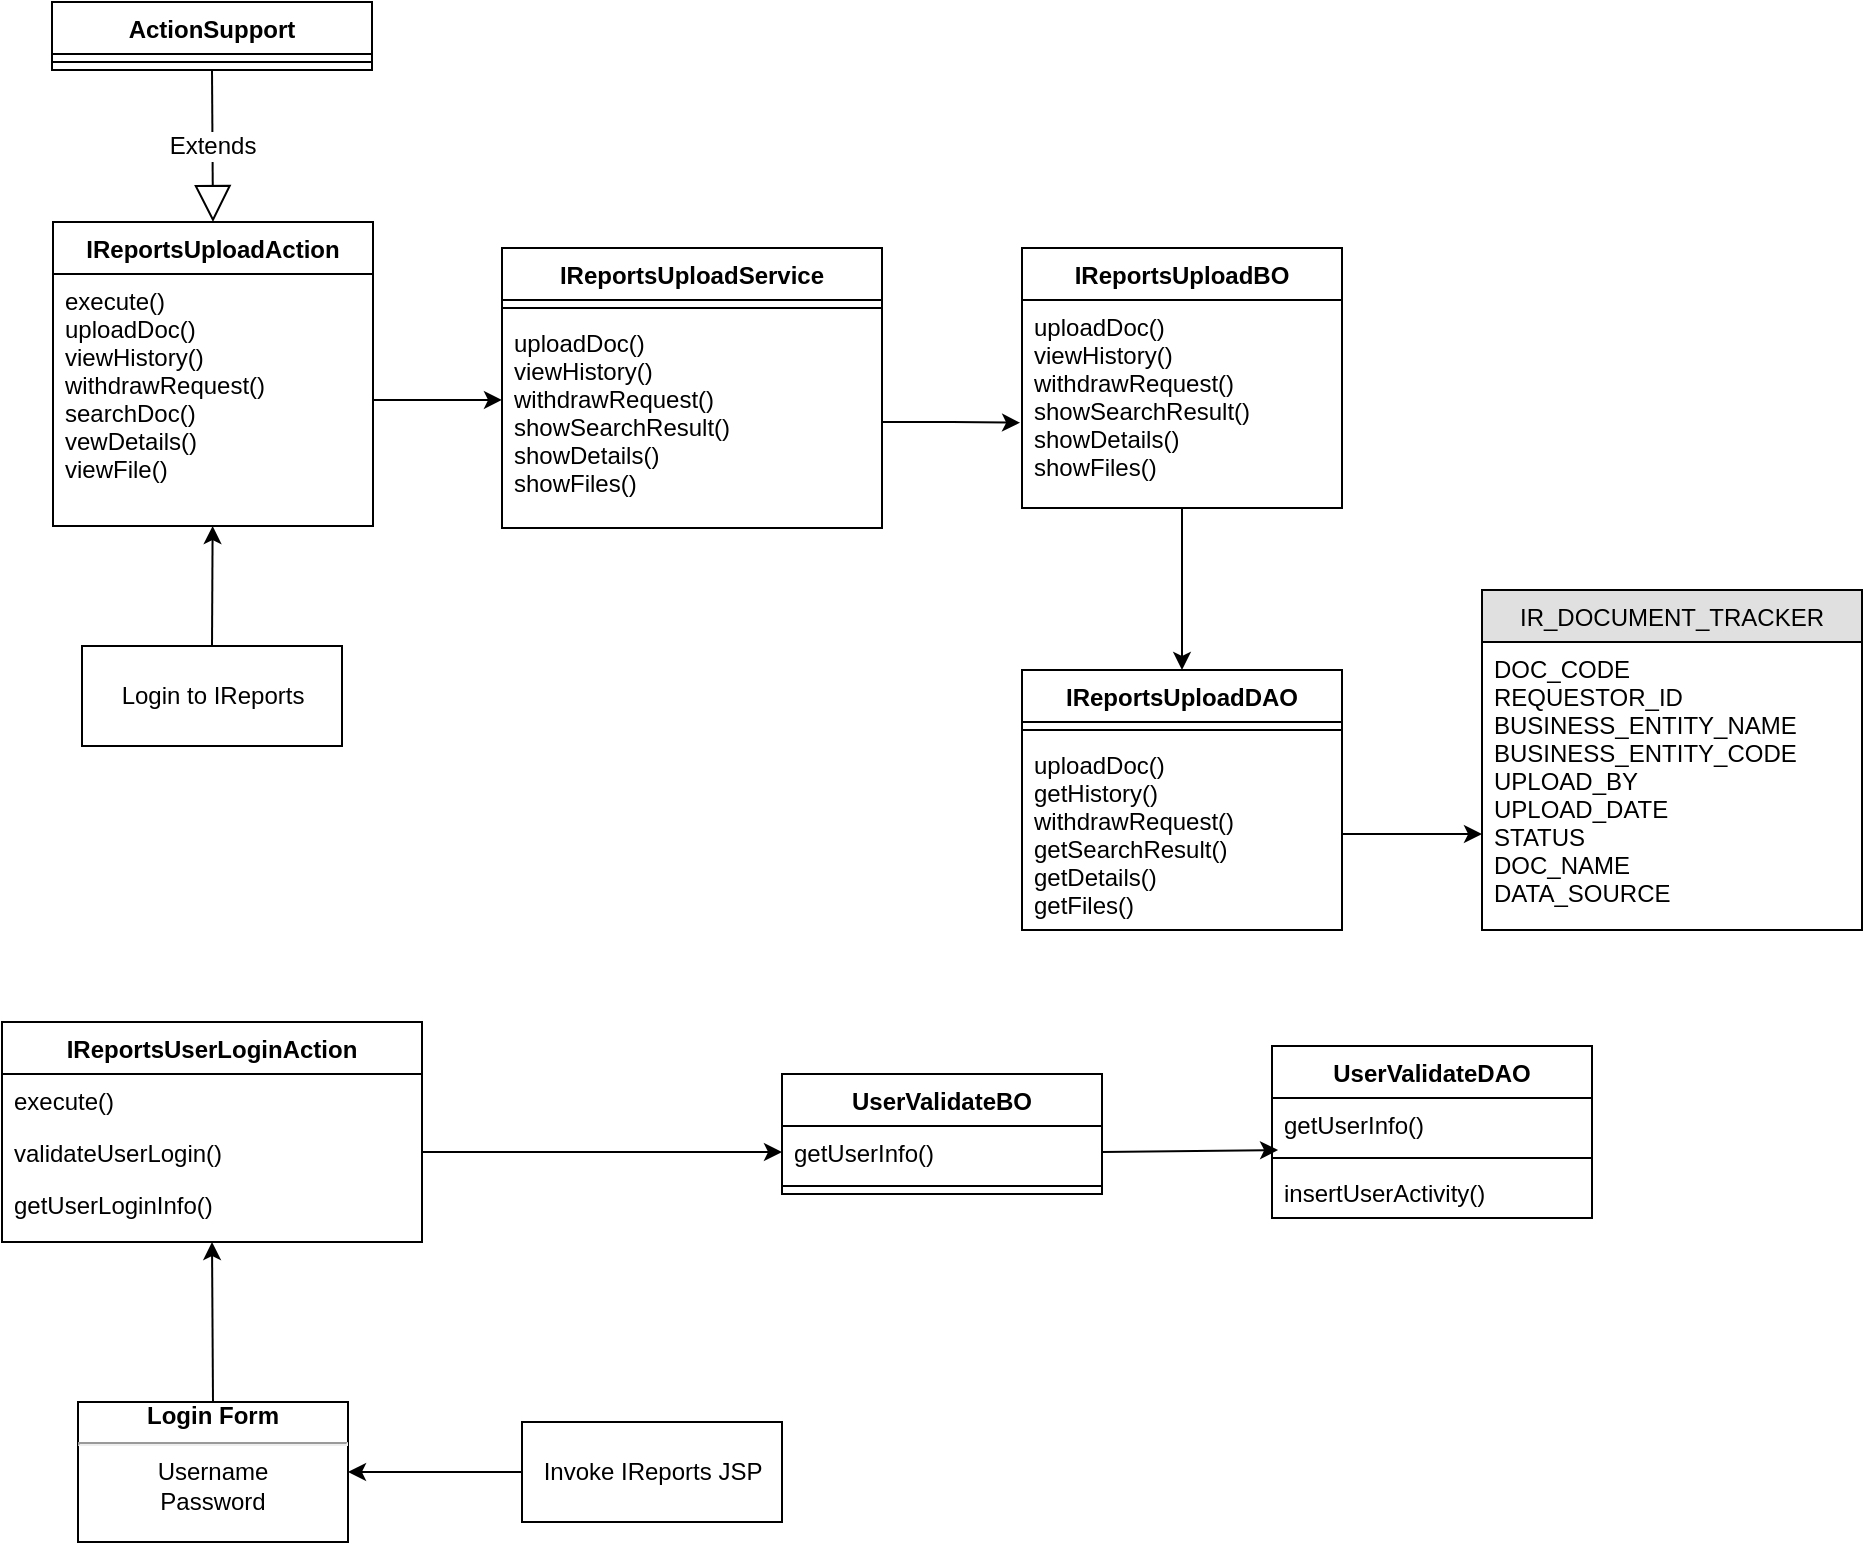 <mxfile version="12.1.0" type="github" pages="1"><diagram name="Page-1" id="c4acf3e9-155e-7222-9cf6-157b1a14988f"><mxGraphModel dx="1318" dy="730" grid="1" gridSize="10" guides="1" tooltips="1" connect="1" arrows="1" fold="1" page="1" pageScale="1" pageWidth="850" pageHeight="1100" background="#ffffff" math="0" shadow="0"><root><mxCell id="0"/><mxCell id="1" parent="0"/><mxCell id="QWmItNsGbYPQP5HUXYrc-1" value="IReportsUserLoginAction" style="swimlane;fontStyle=1;childLayout=stackLayout;horizontal=1;startSize=26;fillColor=none;horizontalStack=0;resizeParent=1;resizeParentMax=0;resizeLast=0;collapsible=1;marginBottom=0;fontSize=12;" parent="1" vertex="1"><mxGeometry x="70" y="790" width="210" height="110" as="geometry"><mxRectangle x="100" y="380" width="160" height="26" as="alternateBounds"/></mxGeometry></mxCell><mxCell id="QWmItNsGbYPQP5HUXYrc-2" value="execute()" style="text;strokeColor=none;fillColor=none;align=left;verticalAlign=top;spacingLeft=4;spacingRight=4;overflow=hidden;rotatable=0;points=[[0,0.5],[1,0.5]];portConstraint=eastwest;fontSize=12;" parent="QWmItNsGbYPQP5HUXYrc-1" vertex="1"><mxGeometry y="26" width="210" height="26" as="geometry"/></mxCell><mxCell id="QWmItNsGbYPQP5HUXYrc-3" value="validateUserLogin()" style="text;strokeColor=none;fillColor=none;align=left;verticalAlign=top;spacingLeft=4;spacingRight=4;overflow=hidden;rotatable=0;points=[[0,0.5],[1,0.5]];portConstraint=eastwest;fontSize=12;" parent="QWmItNsGbYPQP5HUXYrc-1" vertex="1"><mxGeometry y="52" width="210" height="26" as="geometry"/></mxCell><object label="getUserLoginInfo()&#xA;" id="QWmItNsGbYPQP5HUXYrc-4"><mxCell style="text;strokeColor=none;fillColor=none;align=left;verticalAlign=top;spacingLeft=4;spacingRight=4;overflow=hidden;rotatable=0;points=[[0,0.5],[1,0.5]];portConstraint=eastwest;fontSize=12;" parent="QWmItNsGbYPQP5HUXYrc-1" vertex="1"><mxGeometry y="78" width="210" height="32" as="geometry"/></mxCell></object><mxCell id="QWmItNsGbYPQP5HUXYrc-5" value="Invoke IReports JSP" style="html=1;fontSize=12;" parent="1" vertex="1"><mxGeometry x="330" y="990" width="130" height="50" as="geometry"/></mxCell><mxCell id="QWmItNsGbYPQP5HUXYrc-6" value="" style="endArrow=classic;html=1;exitX=0;exitY=0.5;exitDx=0;exitDy=0;fontSize=12;" parent="1" source="QWmItNsGbYPQP5HUXYrc-5" target="QWmItNsGbYPQP5HUXYrc-7" edge="1"><mxGeometry width="50" height="50" relative="1" as="geometry"><mxPoint x="140" y="1090" as="sourcePoint"/><mxPoint x="150" y="1020" as="targetPoint"/></mxGeometry></mxCell><mxCell id="QWmItNsGbYPQP5HUXYrc-7" value="&lt;div style=&quot;font-size: 12px;&quot; align=&quot;center&quot;&gt;&lt;b style=&quot;font-size: 12px;&quot;&gt;Login Form&lt;/b&gt;&lt;br style=&quot;font-size: 12px;&quot;&gt;&lt;/div&gt;&lt;hr style=&quot;font-size: 12px;&quot;&gt;&lt;div style=&quot;font-size: 12px;&quot;&gt;Username&lt;/div&gt;&lt;div style=&quot;font-size: 12px;&quot;&gt;Password&lt;br style=&quot;font-size: 12px;&quot;&gt;&lt;/div&gt;" style="align=center;overflow=fill;html=1;fontSize=12;" parent="1" vertex="1"><mxGeometry x="108" y="980" width="135" height="70" as="geometry"/></mxCell><mxCell id="QWmItNsGbYPQP5HUXYrc-9" value="UserValidateDAO" style="swimlane;fontStyle=1;align=center;verticalAlign=top;childLayout=stackLayout;horizontal=1;startSize=26;horizontalStack=0;resizeParent=1;resizeParentMax=0;resizeLast=0;collapsible=1;marginBottom=0;fontSize=12;" parent="1" vertex="1"><mxGeometry x="705" y="802" width="160" height="86" as="geometry"/></mxCell><mxCell id="QWmItNsGbYPQP5HUXYrc-10" value="getUserInfo()" style="text;strokeColor=none;fillColor=none;align=left;verticalAlign=top;spacingLeft=4;spacingRight=4;overflow=hidden;rotatable=0;points=[[0,0.5],[1,0.5]];portConstraint=eastwest;fontSize=12;" parent="QWmItNsGbYPQP5HUXYrc-9" vertex="1"><mxGeometry y="26" width="160" height="26" as="geometry"/></mxCell><mxCell id="QWmItNsGbYPQP5HUXYrc-11" value="" style="line;strokeWidth=1;fillColor=none;align=left;verticalAlign=middle;spacingTop=-1;spacingLeft=3;spacingRight=3;rotatable=0;labelPosition=right;points=[];portConstraint=eastwest;fontSize=12;" parent="QWmItNsGbYPQP5HUXYrc-9" vertex="1"><mxGeometry y="52" width="160" height="8" as="geometry"/></mxCell><mxCell id="QWmItNsGbYPQP5HUXYrc-12" value="insertUserActivity()" style="text;strokeColor=none;fillColor=none;align=left;verticalAlign=top;spacingLeft=4;spacingRight=4;overflow=hidden;rotatable=0;points=[[0,0.5],[1,0.5]];portConstraint=eastwest;fontSize=12;" parent="QWmItNsGbYPQP5HUXYrc-9" vertex="1"><mxGeometry y="60" width="160" height="26" as="geometry"/></mxCell><mxCell id="QWmItNsGbYPQP5HUXYrc-13" value="" style="endArrow=classic;html=1;exitX=1;exitY=0.5;exitDx=0;exitDy=0;startArrow=none;startFill=0;entryX=0.019;entryY=1;entryDx=0;entryDy=0;entryPerimeter=0;endFill=1;fontSize=12;" parent="1" source="QWmItNsGbYPQP5HUXYrc-25" target="QWmItNsGbYPQP5HUXYrc-10" edge="1"><mxGeometry width="50" height="50" relative="1" as="geometry"><mxPoint x="365" y="1050" as="sourcePoint"/><mxPoint x="515" y="1022" as="targetPoint"/></mxGeometry></mxCell><mxCell id="QWmItNsGbYPQP5HUXYrc-15" value="" style="endArrow=classic;html=1;entryX=0.5;entryY=1;entryDx=0;entryDy=0;exitX=0.5;exitY=0;exitDx=0;exitDy=0;fontSize=12;" parent="1" source="QWmItNsGbYPQP5HUXYrc-7" target="QWmItNsGbYPQP5HUXYrc-1" edge="1"><mxGeometry width="50" height="50" relative="1" as="geometry"><mxPoint x="140" y="970" as="sourcePoint"/><mxPoint x="190" y="920" as="targetPoint"/></mxGeometry></mxCell><mxCell id="QWmItNsGbYPQP5HUXYrc-17" value="IReportsUploadBO" style="swimlane;fontStyle=1;align=center;verticalAlign=top;childLayout=stackLayout;horizontal=1;startSize=26;horizontalStack=0;resizeParent=1;resizeParentMax=0;resizeLast=0;collapsible=1;marginBottom=0;fontSize=12;" parent="1" vertex="1"><mxGeometry x="580" y="403" width="160" height="130" as="geometry"/></mxCell><mxCell id="QWmItNsGbYPQP5HUXYrc-44" value="uploadDoc()&#xA;viewHistory()&#xA;withdrawRequest()&#xA;showSearchResult()&#xA;showDetails()&#xA;showFiles()&#xA;" style="text;strokeColor=none;fillColor=none;align=left;verticalAlign=top;spacingLeft=4;spacingRight=4;overflow=hidden;rotatable=0;points=[[0,0.5],[1,0.5]];portConstraint=eastwest;fontSize=12;" parent="QWmItNsGbYPQP5HUXYrc-17" vertex="1"><mxGeometry y="26" width="160" height="104" as="geometry"/></mxCell><mxCell id="QWmItNsGbYPQP5HUXYrc-24" value="UserValidateBO" style="swimlane;fontStyle=1;align=center;verticalAlign=top;childLayout=stackLayout;horizontal=1;startSize=26;horizontalStack=0;resizeParent=1;resizeParentMax=0;resizeLast=0;collapsible=1;marginBottom=0;fontSize=12;" parent="1" vertex="1"><mxGeometry x="460" y="816" width="160" height="60" as="geometry"/></mxCell><mxCell id="QWmItNsGbYPQP5HUXYrc-25" value="getUserInfo()" style="text;strokeColor=none;fillColor=none;align=left;verticalAlign=top;spacingLeft=4;spacingRight=4;overflow=hidden;rotatable=0;points=[[0,0.5],[1,0.5]];portConstraint=eastwest;fontSize=12;" parent="QWmItNsGbYPQP5HUXYrc-24" vertex="1"><mxGeometry y="26" width="160" height="26" as="geometry"/></mxCell><mxCell id="QWmItNsGbYPQP5HUXYrc-26" value="" style="line;strokeWidth=1;fillColor=none;align=left;verticalAlign=middle;spacingTop=-1;spacingLeft=3;spacingRight=3;rotatable=0;labelPosition=right;points=[];portConstraint=eastwest;fontSize=12;" parent="QWmItNsGbYPQP5HUXYrc-24" vertex="1"><mxGeometry y="52" width="160" height="8" as="geometry"/></mxCell><mxCell id="QWmItNsGbYPQP5HUXYrc-28" style="edgeStyle=orthogonalEdgeStyle;rounded=0;orthogonalLoop=1;jettySize=auto;html=1;entryX=1;entryY=0.5;entryDx=0;entryDy=0;startArrow=classic;startFill=1;endArrow=none;endFill=0;fontSize=12;" parent="1" source="QWmItNsGbYPQP5HUXYrc-25" target="QWmItNsGbYPQP5HUXYrc-3" edge="1"><mxGeometry relative="1" as="geometry"/></mxCell><mxCell id="QWmItNsGbYPQP5HUXYrc-30" value="IReportsUploadAction" style="swimlane;fontStyle=1;align=center;verticalAlign=top;childLayout=stackLayout;horizontal=1;startSize=26;horizontalStack=0;resizeParent=1;resizeParentMax=0;resizeLast=0;collapsible=1;marginBottom=0;fontSize=12;" parent="1" vertex="1"><mxGeometry x="95.5" y="390" width="160" height="152" as="geometry"/></mxCell><mxCell id="QWmItNsGbYPQP5HUXYrc-33" value="execute()&#xA;uploadDoc()&#xA;viewHistory()&#xA;withdrawRequest()&#xA;searchDoc()&#xA;vewDetails()&#xA;viewFile()&#xA;&#xA;" style="text;strokeColor=#000000;fillColor=#ffffff;align=left;verticalAlign=top;spacingLeft=4;spacingRight=4;overflow=hidden;rotatable=0;points=[[0,0.5],[1,0.5]];portConstraint=eastwest;spacingTop=0;spacingBottom=0;strokeWidth=1;fontSize=12;" parent="QWmItNsGbYPQP5HUXYrc-30" vertex="1"><mxGeometry y="26" width="160" height="126" as="geometry"/></mxCell><mxCell id="QWmItNsGbYPQP5HUXYrc-39" value="IReportsUploadService" style="swimlane;fontStyle=1;align=center;verticalAlign=top;childLayout=stackLayout;horizontal=1;startSize=26;horizontalStack=0;resizeParent=1;resizeParentMax=0;resizeLast=0;collapsible=1;marginBottom=0;strokeColor=#000000;strokeWidth=1;fillColor=#ffffff;fontSize=12;" parent="1" vertex="1"><mxGeometry x="320" y="403" width="190" height="140" as="geometry"/></mxCell><mxCell id="QWmItNsGbYPQP5HUXYrc-41" value="" style="line;strokeWidth=1;fillColor=none;align=left;verticalAlign=middle;spacingTop=-1;spacingLeft=3;spacingRight=3;rotatable=0;labelPosition=right;points=[];portConstraint=eastwest;fontSize=12;" parent="QWmItNsGbYPQP5HUXYrc-39" vertex="1"><mxGeometry y="26" width="190" height="8" as="geometry"/></mxCell><mxCell id="QWmItNsGbYPQP5HUXYrc-42" value="uploadDoc()&#xA;viewHistory()&#xA;withdrawRequest()&#xA;showSearchResult()&#xA;showDetails()&#xA;showFiles()&#xA;" style="text;strokeColor=none;fillColor=none;align=left;verticalAlign=top;spacingLeft=4;spacingRight=4;overflow=hidden;rotatable=0;points=[[0,0.5],[1,0.5]];portConstraint=eastwest;fontSize=12;" parent="QWmItNsGbYPQP5HUXYrc-39" vertex="1"><mxGeometry y="34" width="190" height="106" as="geometry"/></mxCell><mxCell id="QWmItNsGbYPQP5HUXYrc-48" value="IReportsUploadDAO" style="swimlane;fontStyle=1;align=center;verticalAlign=top;childLayout=stackLayout;horizontal=1;startSize=26;horizontalStack=0;resizeParent=1;resizeParentMax=0;resizeLast=0;collapsible=1;marginBottom=0;strokeColor=#000000;strokeWidth=1;fillColor=#ffffff;fontSize=12;" parent="1" vertex="1"><mxGeometry x="580" y="614" width="160" height="130" as="geometry"/></mxCell><mxCell id="QWmItNsGbYPQP5HUXYrc-50" value="" style="line;strokeWidth=1;fillColor=none;align=left;verticalAlign=middle;spacingTop=-1;spacingLeft=3;spacingRight=3;rotatable=0;labelPosition=right;points=[];portConstraint=eastwest;fontSize=12;" parent="QWmItNsGbYPQP5HUXYrc-48" vertex="1"><mxGeometry y="26" width="160" height="8" as="geometry"/></mxCell><mxCell id="QWmItNsGbYPQP5HUXYrc-51" value="uploadDoc()&#xA;getHistory()&#xA;withdrawRequest()&#xA;getSearchResult()&#xA;getDetails()&#xA;getFiles()&#xA;" style="text;strokeColor=none;fillColor=none;align=left;verticalAlign=top;spacingLeft=4;spacingRight=4;overflow=hidden;rotatable=0;points=[[0,0.5],[1,0.5]];portConstraint=eastwest;fontSize=12;" parent="QWmItNsGbYPQP5HUXYrc-48" vertex="1"><mxGeometry y="34" width="160" height="96" as="geometry"/></mxCell><mxCell id="QWmItNsGbYPQP5HUXYrc-52" value="" style="endArrow=classic;html=1;exitX=0.5;exitY=1;exitDx=0;exitDy=0;startArrow=none;startFill=0;entryX=0.5;entryY=0;entryDx=0;entryDy=0;endFill=1;fontSize=12;" parent="1" source="QWmItNsGbYPQP5HUXYrc-17" target="QWmItNsGbYPQP5HUXYrc-48" edge="1"><mxGeometry width="50" height="50" relative="1" as="geometry"><mxPoint x="467" y="574" as="sourcePoint"/><mxPoint x="555.04" y="573" as="targetPoint"/></mxGeometry></mxCell><mxCell id="QWmItNsGbYPQP5HUXYrc-53" value="Login to IReports" style="html=1;fontSize=12;" parent="1" vertex="1"><mxGeometry x="110" y="602" width="130" height="50" as="geometry"/></mxCell><mxCell id="QWmItNsGbYPQP5HUXYrc-54" value="" style="endArrow=classic;html=1;exitX=0.5;exitY=0;exitDx=0;exitDy=0;fontSize=12;" parent="1" source="QWmItNsGbYPQP5HUXYrc-53" edge="1"><mxGeometry width="50" height="50" relative="1" as="geometry"><mxPoint x="140" y="582" as="sourcePoint"/><mxPoint x="175.316" y="542" as="targetPoint"/></mxGeometry></mxCell><mxCell id="QWmItNsGbYPQP5HUXYrc-55" value="ActionSupport" style="swimlane;fontStyle=1;align=center;verticalAlign=top;childLayout=stackLayout;horizontal=1;startSize=26;horizontalStack=0;resizeParent=1;resizeParentMax=0;resizeLast=0;collapsible=1;marginBottom=0;strokeColor=#000000;strokeWidth=1;fillColor=#ffffff;fontSize=12;" parent="1" vertex="1"><mxGeometry x="95" y="280" width="160" height="34" as="geometry"/></mxCell><mxCell id="QWmItNsGbYPQP5HUXYrc-57" value="" style="line;strokeWidth=1;fillColor=none;align=left;verticalAlign=middle;spacingTop=-1;spacingLeft=3;spacingRight=3;rotatable=0;labelPosition=right;points=[];portConstraint=eastwest;fontSize=12;" parent="QWmItNsGbYPQP5HUXYrc-55" vertex="1"><mxGeometry y="26" width="160" height="8" as="geometry"/></mxCell><mxCell id="QWmItNsGbYPQP5HUXYrc-59" value="Extends" style="endArrow=block;endSize=16;endFill=0;html=1;fontSize=12;exitX=0.5;exitY=1;exitDx=0;exitDy=0;entryX=0.5;entryY=0;entryDx=0;entryDy=0;" parent="1" source="QWmItNsGbYPQP5HUXYrc-55" target="QWmItNsGbYPQP5HUXYrc-30" edge="1"><mxGeometry width="160" relative="1" as="geometry"><mxPoint x="200" y="340" as="sourcePoint"/><mxPoint x="360" y="340" as="targetPoint"/></mxGeometry></mxCell><mxCell id="wcEXWOoM2zFxJNXzqmyN-1" style="edgeStyle=orthogonalEdgeStyle;rounded=0;orthogonalLoop=1;jettySize=auto;html=1;entryX=0;entryY=0.396;entryDx=0;entryDy=0;entryPerimeter=0;fontSize=12;" edge="1" parent="1" source="QWmItNsGbYPQP5HUXYrc-33" target="QWmItNsGbYPQP5HUXYrc-42"><mxGeometry relative="1" as="geometry"/></mxCell><mxCell id="wcEXWOoM2zFxJNXzqmyN-4" style="edgeStyle=orthogonalEdgeStyle;rounded=0;orthogonalLoop=1;jettySize=auto;html=1;entryX=-0.006;entryY=0.59;entryDx=0;entryDy=0;entryPerimeter=0;fontSize=12;" edge="1" parent="1" source="QWmItNsGbYPQP5HUXYrc-42" target="QWmItNsGbYPQP5HUXYrc-44"><mxGeometry relative="1" as="geometry"/></mxCell><mxCell id="wcEXWOoM2zFxJNXzqmyN-6" value="IR_DOCUMENT_TRACKER" style="swimlane;fontStyle=0;childLayout=stackLayout;horizontal=1;startSize=26;fillColor=#e0e0e0;horizontalStack=0;resizeParent=1;resizeParentMax=0;resizeLast=0;collapsible=1;marginBottom=0;swimlaneFillColor=#ffffff;align=center;fontSize=12;" vertex="1" parent="1"><mxGeometry x="810" y="574" width="190" height="170" as="geometry"/></mxCell><mxCell id="wcEXWOoM2zFxJNXzqmyN-9" value="DOC_CODE&#xA;REQUESTOR_ID&#xA;BUSINESS_ENTITY_NAME&#xA;BUSINESS_ENTITY_CODE&#xA;UPLOAD_BY&#xA;UPLOAD_DATE&#xA;STATUS&#xA;DOC_NAME&#xA;DATA_SOURCE" style="text;strokeColor=none;fillColor=none;spacingLeft=4;spacingRight=4;overflow=hidden;rotatable=0;points=[[0,0.5],[1,0.5]];portConstraint=eastwest;fontSize=12;" vertex="1" parent="wcEXWOoM2zFxJNXzqmyN-6"><mxGeometry y="26" width="190" height="144" as="geometry"/></mxCell><mxCell id="wcEXWOoM2zFxJNXzqmyN-21" style="edgeStyle=orthogonalEdgeStyle;rounded=0;orthogonalLoop=1;jettySize=auto;html=1;entryX=0;entryY=0.667;entryDx=0;entryDy=0;entryPerimeter=0;fontSize=12;" edge="1" parent="1" source="QWmItNsGbYPQP5HUXYrc-51" target="wcEXWOoM2zFxJNXzqmyN-9"><mxGeometry relative="1" as="geometry"/></mxCell></root></mxGraphModel></diagram></mxfile>